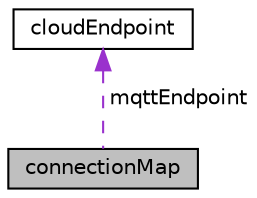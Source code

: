 digraph "connectionMap"
{
  edge [fontname="Helvetica",fontsize="10",labelfontname="Helvetica",labelfontsize="10"];
  node [fontname="Helvetica",fontsize="10",shape=record];
  Node1 [label="connectionMap",height=0.2,width=0.4,color="black", fillcolor="grey75", style="filled", fontcolor="black"];
  Node2 -> Node1 [dir="back",color="darkorchid3",fontsize="10",style="dashed",label=" mqttEndpoint" ,fontname="Helvetica"];
  Node2 [label="cloudEndpoint",height=0.2,width=0.4,color="black", fillcolor="white", style="filled",URL="$classcloudEndpoint.html"];
}
